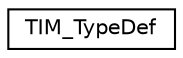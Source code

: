digraph "Graphical Class Hierarchy"
{
 // LATEX_PDF_SIZE
  edge [fontname="Helvetica",fontsize="10",labelfontname="Helvetica",labelfontsize="10"];
  node [fontname="Helvetica",fontsize="10",shape=record];
  rankdir="LR";
  Node0 [label="TIM_TypeDef",height=0.2,width=0.4,color="black", fillcolor="white", style="filled",URL="$structTIM__TypeDef.html",tooltip="TIM."];
}
